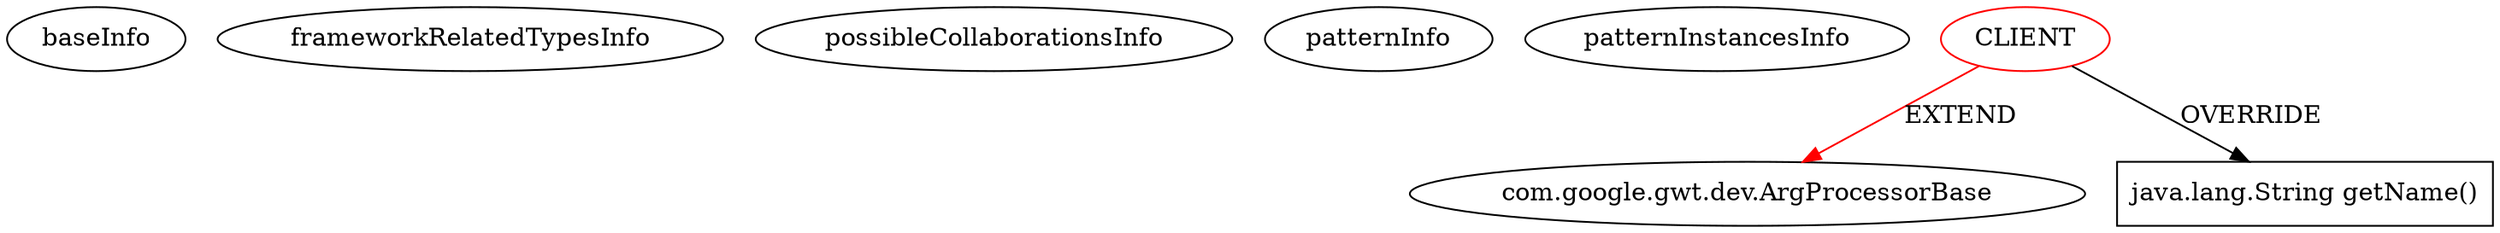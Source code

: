 digraph {
baseInfo[graphId=1402,category="pattern",isAnonymous=false,possibleRelation=false]
frameworkRelatedTypesInfo[0="com.google.gwt.dev.ArgProcessorBase"]
possibleCollaborationsInfo[]
patternInfo[frequency=2.0,patternRootClient=0]
patternInstancesInfo[0="WeTheInternet-xapi-template~/WeTheInternet-xapi-template/xapi-template-master/src/main/java/wetheinter/net/dev/template/ProcessingInstructionOptions.java~ProcessingInstructionOptions~478",1="WeTheInternet-xapi-template~/WeTheInternet-xapi-template/xapi-template-master/src/main/java/wetheinter/net/dev/template/TemplateGeneratorOptions.java~TemplateGeneratorOptions~473"]
1[label="com.google.gwt.dev.ArgProcessorBase",vertexType="FRAMEWORK_CLASS_TYPE",isFrameworkType=false]
0[label="CLIENT",vertexType="ROOT_CLIENT_CLASS_DECLARATION",isFrameworkType=false,color=red]
2[label="java.lang.String getName()",vertexType="OVERRIDING_METHOD_DECLARATION",isFrameworkType=false,shape=box]
0->1[label="EXTEND",color=red]
0->2[label="OVERRIDE"]
}
